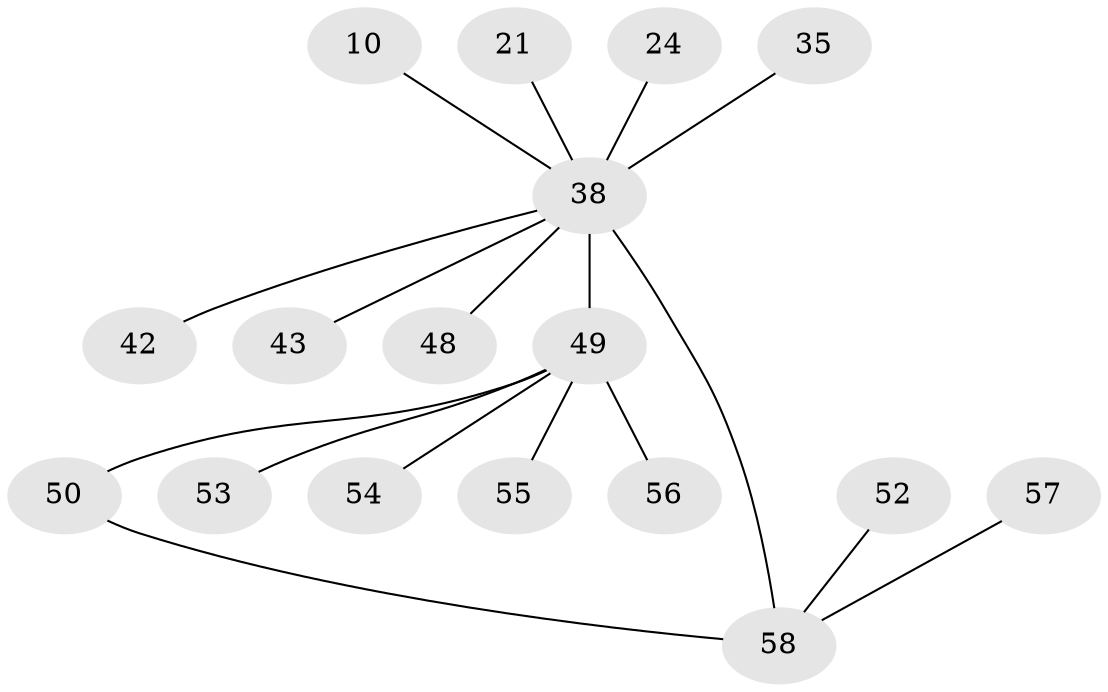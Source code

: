 // original degree distribution, {7: 0.017241379310344827, 19: 0.017241379310344827, 8: 0.017241379310344827, 6: 0.034482758620689655, 14: 0.017241379310344827, 5: 0.034482758620689655, 1: 0.6896551724137931, 2: 0.1206896551724138, 4: 0.017241379310344827, 3: 0.034482758620689655}
// Generated by graph-tools (version 1.1) at 2025/51/03/04/25 21:51:32]
// undirected, 17 vertices, 17 edges
graph export_dot {
graph [start="1"]
  node [color=gray90,style=filled];
  10;
  21;
  24;
  35;
  38 [super="+14+30+37+36"];
  42;
  43;
  48;
  49 [super="+47"];
  50 [super="+33+34+39"];
  52;
  53 [super="+13"];
  54;
  55;
  56;
  57;
  58 [super="+5+11+15+26+29+44+51"];
  10 -- 38;
  21 -- 38;
  24 -- 38;
  35 -- 38;
  38 -- 43;
  38 -- 58 [weight=4];
  38 -- 42;
  38 -- 48;
  38 -- 49 [weight=5];
  49 -- 50 [weight=2];
  49 -- 53;
  49 -- 54;
  49 -- 55;
  49 -- 56;
  50 -- 58;
  52 -- 58;
  57 -- 58;
}
